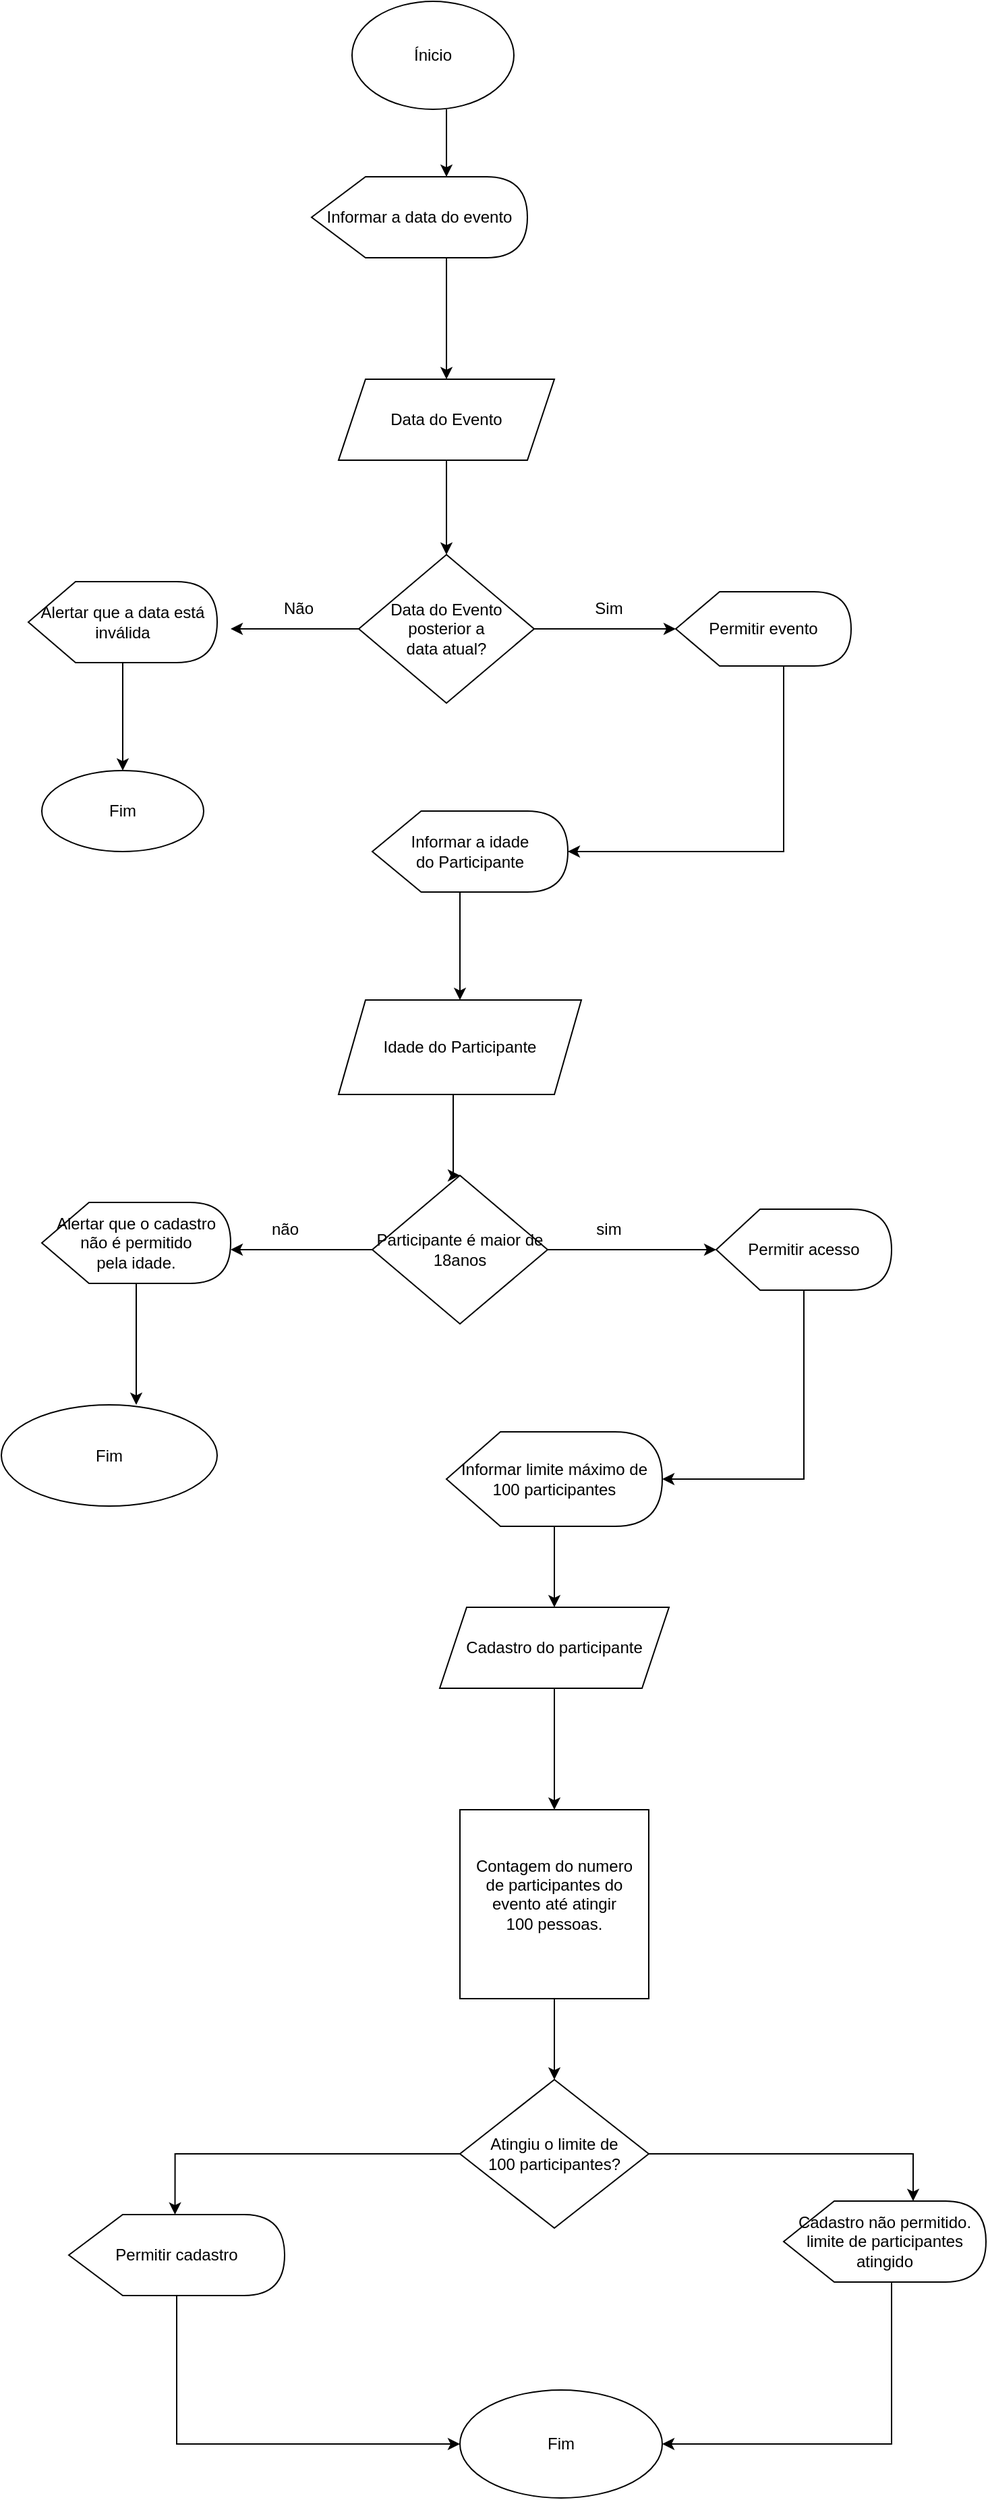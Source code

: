 <mxfile version="16.1.2" type="github">
  <diagram id="cOWR1loPYyiLhHXmrVUj" name="Page-1">
    <mxGraphModel dx="862" dy="468" grid="1" gridSize="10" guides="1" tooltips="1" connect="1" arrows="1" fold="1" page="1" pageScale="1" pageWidth="827" pageHeight="1169" math="0" shadow="0">
      <root>
        <mxCell id="0" />
        <mxCell id="1" parent="0" />
        <mxCell id="qGws-VLx6zN_v8iVl-oM-5" value="" style="edgeStyle=orthogonalEdgeStyle;rounded=0;orthogonalLoop=1;jettySize=auto;html=1;" parent="1" source="qGws-VLx6zN_v8iVl-oM-2" edge="1">
          <mxGeometry relative="1" as="geometry">
            <mxPoint x="390" y="160" as="targetPoint" />
            <Array as="points">
              <mxPoint x="390" y="110" />
              <mxPoint x="390" y="110" />
            </Array>
          </mxGeometry>
        </mxCell>
        <mxCell id="qGws-VLx6zN_v8iVl-oM-43" value="" style="edgeStyle=orthogonalEdgeStyle;rounded=0;orthogonalLoop=1;jettySize=auto;html=1;" parent="1" source="qGws-VLx6zN_v8iVl-oM-2" target="qGws-VLx6zN_v8iVl-oM-6" edge="1">
          <mxGeometry relative="1" as="geometry">
            <Array as="points">
              <mxPoint x="390" y="260" />
              <mxPoint x="390" y="260" />
            </Array>
          </mxGeometry>
        </mxCell>
        <mxCell id="qGws-VLx6zN_v8iVl-oM-2" value="Informar a data do evento" style="shape=display;whiteSpace=wrap;html=1;" parent="1" vertex="1">
          <mxGeometry x="290" y="160" width="160" height="60" as="geometry" />
        </mxCell>
        <mxCell id="qGws-VLx6zN_v8iVl-oM-45" value="" style="edgeStyle=orthogonalEdgeStyle;rounded=0;orthogonalLoop=1;jettySize=auto;html=1;" parent="1" source="qGws-VLx6zN_v8iVl-oM-6" target="qGws-VLx6zN_v8iVl-oM-44" edge="1">
          <mxGeometry relative="1" as="geometry">
            <Array as="points">
              <mxPoint x="390" y="420" />
              <mxPoint x="390" y="420" />
            </Array>
          </mxGeometry>
        </mxCell>
        <mxCell id="qGws-VLx6zN_v8iVl-oM-6" value="Data do Evento" style="shape=parallelogram;perimeter=parallelogramPerimeter;whiteSpace=wrap;html=1;fixedSize=1;" parent="1" vertex="1">
          <mxGeometry x="310" y="310" width="160" height="60" as="geometry" />
        </mxCell>
        <mxCell id="qGws-VLx6zN_v8iVl-oM-30" value="Fim" style="ellipse;whiteSpace=wrap;html=1;" parent="1" vertex="1">
          <mxGeometry x="60" y="1070" width="160" height="75" as="geometry" />
        </mxCell>
        <mxCell id="qGws-VLx6zN_v8iVl-oM-42" value="Ínicio" style="ellipse;whiteSpace=wrap;html=1;" parent="1" vertex="1">
          <mxGeometry x="320" y="30" width="120" height="80" as="geometry" />
        </mxCell>
        <mxCell id="qGws-VLx6zN_v8iVl-oM-63" style="edgeStyle=orthogonalEdgeStyle;rounded=0;orthogonalLoop=1;jettySize=auto;html=1;exitX=1;exitY=0.5;exitDx=0;exitDy=0;entryX=0;entryY=0.5;entryDx=0;entryDy=0;entryPerimeter=0;" parent="1" source="qGws-VLx6zN_v8iVl-oM-44" target="qGws-VLx6zN_v8iVl-oM-47" edge="1">
          <mxGeometry relative="1" as="geometry">
            <mxPoint x="550" y="495" as="targetPoint" />
          </mxGeometry>
        </mxCell>
        <mxCell id="qGws-VLx6zN_v8iVl-oM-68" style="edgeStyle=orthogonalEdgeStyle;rounded=0;orthogonalLoop=1;jettySize=auto;html=1;" parent="1" source="qGws-VLx6zN_v8iVl-oM-44" edge="1">
          <mxGeometry relative="1" as="geometry">
            <mxPoint x="230" y="495" as="targetPoint" />
          </mxGeometry>
        </mxCell>
        <mxCell id="qGws-VLx6zN_v8iVl-oM-44" value="&lt;div&gt;Data do Evento&lt;/div&gt;&lt;div&gt;posterior a &lt;br&gt;&lt;/div&gt;&lt;div&gt;data atual?&lt;br&gt;&lt;/div&gt;" style="rhombus;whiteSpace=wrap;html=1;" parent="1" vertex="1">
          <mxGeometry x="325" y="440" width="130" height="110" as="geometry" />
        </mxCell>
        <mxCell id="Xt1Zg0r1_1kk45jvK3k1-4" value="" style="edgeStyle=orthogonalEdgeStyle;rounded=0;orthogonalLoop=1;jettySize=auto;html=1;" edge="1" parent="1" source="qGws-VLx6zN_v8iVl-oM-46" target="Xt1Zg0r1_1kk45jvK3k1-3">
          <mxGeometry relative="1" as="geometry" />
        </mxCell>
        <mxCell id="qGws-VLx6zN_v8iVl-oM-46" value="&lt;div&gt;Alertar que a data está &lt;br&gt;&lt;/div&gt;&lt;div&gt;inválida&lt;br&gt;&lt;/div&gt;" style="shape=display;whiteSpace=wrap;html=1;" parent="1" vertex="1">
          <mxGeometry x="80" y="460" width="140" height="60" as="geometry" />
        </mxCell>
        <mxCell id="qGws-VLx6zN_v8iVl-oM-70" style="edgeStyle=orthogonalEdgeStyle;rounded=0;orthogonalLoop=1;jettySize=auto;html=1;entryX=1;entryY=0.5;entryDx=0;entryDy=0;entryPerimeter=0;" parent="1" source="qGws-VLx6zN_v8iVl-oM-47" target="qGws-VLx6zN_v8iVl-oM-48" edge="1">
          <mxGeometry relative="1" as="geometry">
            <Array as="points">
              <mxPoint x="640" y="660" />
            </Array>
          </mxGeometry>
        </mxCell>
        <mxCell id="qGws-VLx6zN_v8iVl-oM-47" value="Permitir evento" style="shape=display;whiteSpace=wrap;html=1;" parent="1" vertex="1">
          <mxGeometry x="560" y="467.5" width="130" height="55" as="geometry" />
        </mxCell>
        <mxCell id="qGws-VLx6zN_v8iVl-oM-50" value="" style="edgeStyle=orthogonalEdgeStyle;rounded=0;orthogonalLoop=1;jettySize=auto;html=1;" parent="1" source="qGws-VLx6zN_v8iVl-oM-48" target="qGws-VLx6zN_v8iVl-oM-49" edge="1">
          <mxGeometry relative="1" as="geometry">
            <Array as="points">
              <mxPoint x="400" y="720" />
              <mxPoint x="400" y="720" />
            </Array>
          </mxGeometry>
        </mxCell>
        <mxCell id="qGws-VLx6zN_v8iVl-oM-48" value="&lt;div&gt;Informar a idade&lt;/div&gt;&lt;div&gt;do Participante&lt;br&gt;&lt;/div&gt;" style="shape=display;whiteSpace=wrap;html=1;" parent="1" vertex="1">
          <mxGeometry x="335" y="630" width="145" height="60" as="geometry" />
        </mxCell>
        <mxCell id="qGws-VLx6zN_v8iVl-oM-59" style="edgeStyle=orthogonalEdgeStyle;rounded=0;orthogonalLoop=1;jettySize=auto;html=1;entryX=0.5;entryY=0;entryDx=0;entryDy=0;" parent="1" source="qGws-VLx6zN_v8iVl-oM-49" target="qGws-VLx6zN_v8iVl-oM-51" edge="1">
          <mxGeometry relative="1" as="geometry">
            <Array as="points">
              <mxPoint x="395" y="870" />
              <mxPoint x="395" y="870" />
            </Array>
          </mxGeometry>
        </mxCell>
        <mxCell id="qGws-VLx6zN_v8iVl-oM-49" value="Idade do Participante" style="shape=parallelogram;perimeter=parallelogramPerimeter;whiteSpace=wrap;html=1;fixedSize=1;" parent="1" vertex="1">
          <mxGeometry x="310" y="770" width="180" height="70" as="geometry" />
        </mxCell>
        <mxCell id="qGws-VLx6zN_v8iVl-oM-56" style="edgeStyle=orthogonalEdgeStyle;rounded=0;orthogonalLoop=1;jettySize=auto;html=1;" parent="1" source="qGws-VLx6zN_v8iVl-oM-51" edge="1">
          <mxGeometry relative="1" as="geometry">
            <mxPoint x="590" y="955" as="targetPoint" />
          </mxGeometry>
        </mxCell>
        <mxCell id="qGws-VLx6zN_v8iVl-oM-57" style="edgeStyle=orthogonalEdgeStyle;rounded=0;orthogonalLoop=1;jettySize=auto;html=1;" parent="1" source="qGws-VLx6zN_v8iVl-oM-51" edge="1">
          <mxGeometry relative="1" as="geometry">
            <mxPoint x="230" y="955" as="targetPoint" />
          </mxGeometry>
        </mxCell>
        <mxCell id="qGws-VLx6zN_v8iVl-oM-51" value="&lt;div&gt;Participante é maior de&lt;/div&gt;&lt;div&gt;18anos&lt;br&gt;&lt;/div&gt;" style="rhombus;whiteSpace=wrap;html=1;" parent="1" vertex="1">
          <mxGeometry x="335" y="900" width="130" height="110" as="geometry" />
        </mxCell>
        <mxCell id="qGws-VLx6zN_v8iVl-oM-62" style="edgeStyle=orthogonalEdgeStyle;rounded=0;orthogonalLoop=1;jettySize=auto;html=1;entryX=0.625;entryY=0;entryDx=0;entryDy=0;entryPerimeter=0;" parent="1" source="qGws-VLx6zN_v8iVl-oM-52" target="qGws-VLx6zN_v8iVl-oM-30" edge="1">
          <mxGeometry relative="1" as="geometry" />
        </mxCell>
        <mxCell id="qGws-VLx6zN_v8iVl-oM-52" value="&lt;div&gt;Alertar que o cadastro&lt;/div&gt;&lt;div&gt;não é permitido&lt;/div&gt;&lt;div&gt;pela idade.&lt;br&gt;&lt;/div&gt;" style="shape=display;whiteSpace=wrap;html=1;" parent="1" vertex="1">
          <mxGeometry x="90" y="920" width="140" height="60" as="geometry" />
        </mxCell>
        <mxCell id="qGws-VLx6zN_v8iVl-oM-61" style="edgeStyle=orthogonalEdgeStyle;rounded=0;orthogonalLoop=1;jettySize=auto;html=1;entryX=1;entryY=0.5;entryDx=0;entryDy=0;entryPerimeter=0;" parent="1" source="qGws-VLx6zN_v8iVl-oM-53" target="qGws-VLx6zN_v8iVl-oM-54" edge="1">
          <mxGeometry relative="1" as="geometry">
            <Array as="points">
              <mxPoint x="655" y="1125" />
            </Array>
          </mxGeometry>
        </mxCell>
        <mxCell id="qGws-VLx6zN_v8iVl-oM-53" value="Permitir acesso" style="shape=display;whiteSpace=wrap;html=1;" parent="1" vertex="1">
          <mxGeometry x="590" y="925" width="130" height="60" as="geometry" />
        </mxCell>
        <mxCell id="qGws-VLx6zN_v8iVl-oM-79" style="edgeStyle=orthogonalEdgeStyle;rounded=0;orthogonalLoop=1;jettySize=auto;html=1;" parent="1" source="qGws-VLx6zN_v8iVl-oM-54" edge="1">
          <mxGeometry relative="1" as="geometry">
            <mxPoint x="470" y="1220" as="targetPoint" />
          </mxGeometry>
        </mxCell>
        <mxCell id="qGws-VLx6zN_v8iVl-oM-54" value="&lt;div&gt;Informar limite máximo de &lt;br&gt;&lt;/div&gt;&lt;div&gt;100 participantes&lt;br&gt;&lt;/div&gt;" style="shape=display;whiteSpace=wrap;html=1;" parent="1" vertex="1">
          <mxGeometry x="390" y="1090" width="160" height="70" as="geometry" />
        </mxCell>
        <mxCell id="qGws-VLx6zN_v8iVl-oM-71" value="Sim" style="text;html=1;align=center;verticalAlign=middle;resizable=0;points=[];autosize=1;strokeColor=none;fillColor=none;" parent="1" vertex="1">
          <mxGeometry x="490" y="470" width="40" height="20" as="geometry" />
        </mxCell>
        <mxCell id="qGws-VLx6zN_v8iVl-oM-72" value="Não" style="text;html=1;align=center;verticalAlign=middle;resizable=0;points=[];autosize=1;strokeColor=none;fillColor=none;" parent="1" vertex="1">
          <mxGeometry x="260" y="470" width="40" height="20" as="geometry" />
        </mxCell>
        <mxCell id="qGws-VLx6zN_v8iVl-oM-73" value="sim" style="text;html=1;align=center;verticalAlign=middle;resizable=0;points=[];autosize=1;strokeColor=none;fillColor=none;" parent="1" vertex="1">
          <mxGeometry x="490" y="930" width="40" height="20" as="geometry" />
        </mxCell>
        <mxCell id="qGws-VLx6zN_v8iVl-oM-75" value="não" style="text;html=1;align=center;verticalAlign=middle;resizable=0;points=[];autosize=1;strokeColor=none;fillColor=none;" parent="1" vertex="1">
          <mxGeometry x="250" y="930" width="40" height="20" as="geometry" />
        </mxCell>
        <mxCell id="qGws-VLx6zN_v8iVl-oM-83" style="edgeStyle=orthogonalEdgeStyle;rounded=0;orthogonalLoop=1;jettySize=auto;html=1;entryX=0.5;entryY=0;entryDx=0;entryDy=0;" parent="1" source="qGws-VLx6zN_v8iVl-oM-78" target="qGws-VLx6zN_v8iVl-oM-80" edge="1">
          <mxGeometry relative="1" as="geometry" />
        </mxCell>
        <mxCell id="qGws-VLx6zN_v8iVl-oM-78" value="Cadastro do participante" style="shape=parallelogram;perimeter=parallelogramPerimeter;whiteSpace=wrap;html=1;fixedSize=1;" parent="1" vertex="1">
          <mxGeometry x="385" y="1220" width="170" height="60" as="geometry" />
        </mxCell>
        <mxCell id="qGws-VLx6zN_v8iVl-oM-85" style="edgeStyle=orthogonalEdgeStyle;rounded=0;orthogonalLoop=1;jettySize=auto;html=1;entryX=0.5;entryY=0;entryDx=0;entryDy=0;" parent="1" source="qGws-VLx6zN_v8iVl-oM-80" target="qGws-VLx6zN_v8iVl-oM-84" edge="1">
          <mxGeometry relative="1" as="geometry" />
        </mxCell>
        <mxCell id="qGws-VLx6zN_v8iVl-oM-80" value="&lt;div&gt;Contagem do numero&lt;/div&gt;&lt;div&gt;de participantes do&lt;/div&gt;&lt;div&gt;evento até atingir &lt;br&gt;&lt;/div&gt;&lt;div&gt;100 pessoas.&lt;br&gt;&lt;/div&gt;&lt;div&gt;&lt;br&gt;&lt;/div&gt;" style="whiteSpace=wrap;html=1;aspect=fixed;" parent="1" vertex="1">
          <mxGeometry x="400" y="1370" width="140" height="140" as="geometry" />
        </mxCell>
        <mxCell id="qGws-VLx6zN_v8iVl-oM-88" style="edgeStyle=orthogonalEdgeStyle;rounded=0;orthogonalLoop=1;jettySize=auto;html=1;entryX=0.64;entryY=0;entryDx=0;entryDy=0;entryPerimeter=0;" parent="1" source="qGws-VLx6zN_v8iVl-oM-84" target="qGws-VLx6zN_v8iVl-oM-87" edge="1">
          <mxGeometry relative="1" as="geometry" />
        </mxCell>
        <mxCell id="qGws-VLx6zN_v8iVl-oM-89" style="edgeStyle=orthogonalEdgeStyle;rounded=0;orthogonalLoop=1;jettySize=auto;html=1;exitX=0;exitY=0.5;exitDx=0;exitDy=0;entryX=0;entryY=0;entryDx=78.75;entryDy=0;entryPerimeter=0;" parent="1" source="qGws-VLx6zN_v8iVl-oM-84" target="qGws-VLx6zN_v8iVl-oM-86" edge="1">
          <mxGeometry relative="1" as="geometry" />
        </mxCell>
        <mxCell id="qGws-VLx6zN_v8iVl-oM-84" value="&lt;div&gt;Atingiu o limite de&lt;/div&gt;&lt;div&gt;100 participantes?&lt;br&gt;&lt;/div&gt;" style="rhombus;whiteSpace=wrap;html=1;" parent="1" vertex="1">
          <mxGeometry x="400" y="1570" width="140" height="110" as="geometry" />
        </mxCell>
        <mxCell id="qGws-VLx6zN_v8iVl-oM-92" style="edgeStyle=orthogonalEdgeStyle;rounded=0;orthogonalLoop=1;jettySize=auto;html=1;entryX=0;entryY=0.5;entryDx=0;entryDy=0;" parent="1" source="qGws-VLx6zN_v8iVl-oM-86" target="qGws-VLx6zN_v8iVl-oM-90" edge="1">
          <mxGeometry relative="1" as="geometry">
            <Array as="points">
              <mxPoint x="190" y="1840" />
            </Array>
          </mxGeometry>
        </mxCell>
        <mxCell id="qGws-VLx6zN_v8iVl-oM-86" value="Permitir cadastro" style="shape=display;whiteSpace=wrap;html=1;" parent="1" vertex="1">
          <mxGeometry x="110" y="1670" width="160" height="60" as="geometry" />
        </mxCell>
        <mxCell id="qGws-VLx6zN_v8iVl-oM-91" style="edgeStyle=orthogonalEdgeStyle;rounded=0;orthogonalLoop=1;jettySize=auto;html=1;exitX=0;exitY=0;exitDx=37.5;exitDy=60;exitPerimeter=0;entryX=1;entryY=0.5;entryDx=0;entryDy=0;" parent="1" source="qGws-VLx6zN_v8iVl-oM-87" target="qGws-VLx6zN_v8iVl-oM-90" edge="1">
          <mxGeometry relative="1" as="geometry">
            <Array as="points">
              <mxPoint x="720" y="1720" />
              <mxPoint x="720" y="1840" />
            </Array>
          </mxGeometry>
        </mxCell>
        <mxCell id="qGws-VLx6zN_v8iVl-oM-87" value="&lt;div&gt;Cadastro não permitido.&lt;/div&gt;&lt;div&gt;limite de participantes atingido&lt;br&gt;&lt;/div&gt;" style="shape=display;whiteSpace=wrap;html=1;" parent="1" vertex="1">
          <mxGeometry x="640" y="1660" width="150" height="60" as="geometry" />
        </mxCell>
        <mxCell id="qGws-VLx6zN_v8iVl-oM-90" value="Fim" style="ellipse;whiteSpace=wrap;html=1;" parent="1" vertex="1">
          <mxGeometry x="400" y="1800" width="150" height="80" as="geometry" />
        </mxCell>
        <mxCell id="Xt1Zg0r1_1kk45jvK3k1-3" value="Fim" style="ellipse;whiteSpace=wrap;html=1;" vertex="1" parent="1">
          <mxGeometry x="90" y="600" width="120" height="60" as="geometry" />
        </mxCell>
      </root>
    </mxGraphModel>
  </diagram>
</mxfile>
